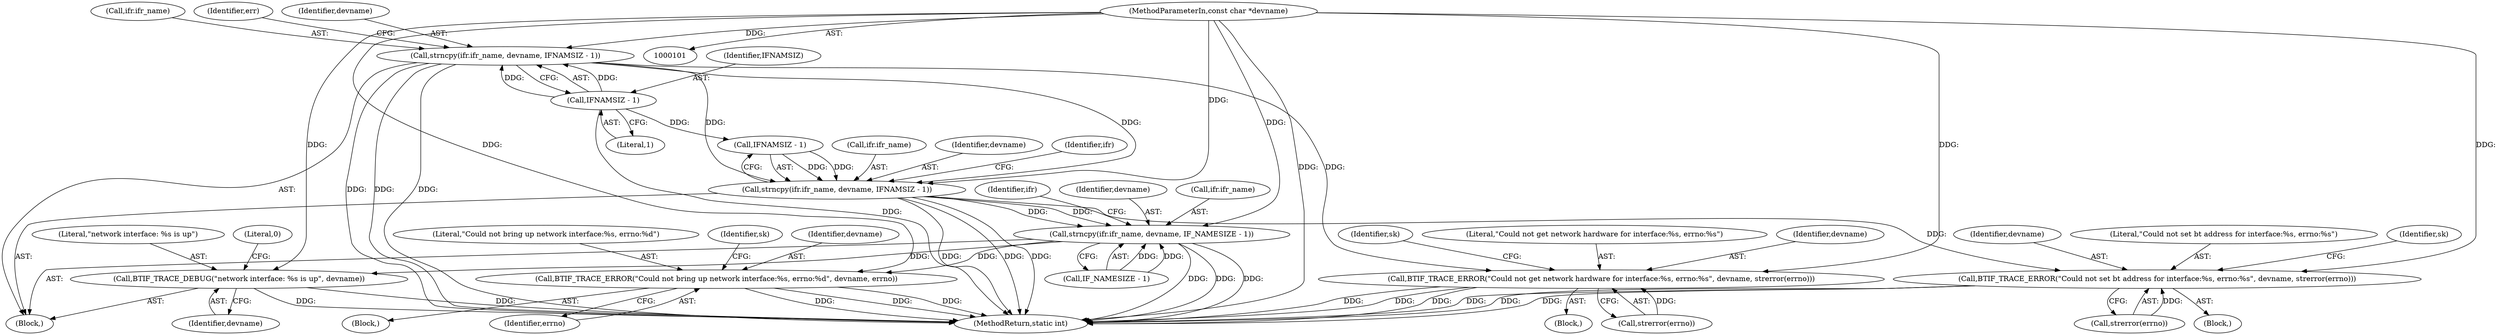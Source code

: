 digraph "0_Android_472271b153c5dc53c28beac55480a8d8434b2d5c_26@API" {
"1000127" [label="(Call,strncpy(ifr.ifr_name, devname, IFNAMSIZ - 1))"];
"1000102" [label="(MethodParameterIn,const char *devname)"];
"1000132" [label="(Call,IFNAMSIZ - 1)"];
"1000147" [label="(Call,BTIF_TRACE_ERROR(\"Could not get network hardware for interface:%s, errno:%s\", devname, strerror(errno)))"];
"1000157" [label="(Call,strncpy(ifr.ifr_name, devname, IFNAMSIZ - 1))"];
"1000211" [label="(Call,BTIF_TRACE_ERROR(\"Could not set bt address for interface:%s, errno:%s\", devname, strerror(errno)))"];
"1000227" [label="(Call,strncpy(ifr.ifr_name, devname, IF_NAMESIZE - 1))"];
"1000259" [label="(Call,BTIF_TRACE_ERROR(\"Could not bring up network interface:%s, errno:%d\", devname, errno))"];
"1000270" [label="(Call,BTIF_TRACE_DEBUG(\"network interface: %s is up\", devname))"];
"1000162" [label="(Call,IFNAMSIZ - 1)"];
"1000262" [label="(Identifier,errno)"];
"1000261" [label="(Identifier,devname)"];
"1000153" [label="(Identifier,sk)"];
"1000148" [label="(Literal,\"Could not get network hardware for interface:%s, errno:%s\")"];
"1000271" [label="(Literal,\"network interface: %s is up\")"];
"1000237" [label="(Identifier,ifr)"];
"1000146" [label="(Block,)"];
"1000150" [label="(Call,strerror(errno))"];
"1000213" [label="(Identifier,devname)"];
"1000149" [label="(Identifier,devname)"];
"1000127" [label="(Call,strncpy(ifr.ifr_name, devname, IFNAMSIZ - 1))"];
"1000212" [label="(Literal,\"Could not set bt address for interface:%s, errno:%s\")"];
"1000210" [label="(Block,)"];
"1000131" [label="(Identifier,devname)"];
"1000217" [label="(Identifier,sk)"];
"1000270" [label="(Call,BTIF_TRACE_DEBUG(\"network interface: %s is up\", devname))"];
"1000157" [label="(Call,strncpy(ifr.ifr_name, devname, IFNAMSIZ - 1))"];
"1000102" [label="(MethodParameterIn,const char *devname)"];
"1000158" [label="(Call,ifr.ifr_name)"];
"1000232" [label="(Call,IF_NAMESIZE - 1)"];
"1000275" [label="(MethodReturn,static int)"];
"1000260" [label="(Literal,\"Could not bring up network interface:%s, errno:%d\")"];
"1000161" [label="(Identifier,devname)"];
"1000264" [label="(Identifier,sk)"];
"1000128" [label="(Call,ifr.ifr_name)"];
"1000231" [label="(Identifier,devname)"];
"1000214" [label="(Call,strerror(errno))"];
"1000134" [label="(Literal,1)"];
"1000274" [label="(Literal,0)"];
"1000228" [label="(Call,ifr.ifr_name)"];
"1000227" [label="(Call,strncpy(ifr.ifr_name, devname, IF_NAMESIZE - 1))"];
"1000258" [label="(Block,)"];
"1000211" [label="(Call,BTIF_TRACE_ERROR(\"Could not set bt address for interface:%s, errno:%s\", devname, strerror(errno)))"];
"1000136" [label="(Identifier,err)"];
"1000147" [label="(Call,BTIF_TRACE_ERROR(\"Could not get network hardware for interface:%s, errno:%s\", devname, strerror(errno)))"];
"1000272" [label="(Identifier,devname)"];
"1000133" [label="(Identifier,IFNAMSIZ)"];
"1000104" [label="(Block,)"];
"1000168" [label="(Identifier,ifr)"];
"1000132" [label="(Call,IFNAMSIZ - 1)"];
"1000259" [label="(Call,BTIF_TRACE_ERROR(\"Could not bring up network interface:%s, errno:%d\", devname, errno))"];
"1000127" -> "1000104"  [label="AST: "];
"1000127" -> "1000132"  [label="CFG: "];
"1000128" -> "1000127"  [label="AST: "];
"1000131" -> "1000127"  [label="AST: "];
"1000132" -> "1000127"  [label="AST: "];
"1000136" -> "1000127"  [label="CFG: "];
"1000127" -> "1000275"  [label="DDG: "];
"1000127" -> "1000275"  [label="DDG: "];
"1000127" -> "1000275"  [label="DDG: "];
"1000102" -> "1000127"  [label="DDG: "];
"1000132" -> "1000127"  [label="DDG: "];
"1000132" -> "1000127"  [label="DDG: "];
"1000127" -> "1000147"  [label="DDG: "];
"1000127" -> "1000157"  [label="DDG: "];
"1000127" -> "1000157"  [label="DDG: "];
"1000102" -> "1000101"  [label="AST: "];
"1000102" -> "1000275"  [label="DDG: "];
"1000102" -> "1000147"  [label="DDG: "];
"1000102" -> "1000157"  [label="DDG: "];
"1000102" -> "1000211"  [label="DDG: "];
"1000102" -> "1000227"  [label="DDG: "];
"1000102" -> "1000259"  [label="DDG: "];
"1000102" -> "1000270"  [label="DDG: "];
"1000132" -> "1000134"  [label="CFG: "];
"1000133" -> "1000132"  [label="AST: "];
"1000134" -> "1000132"  [label="AST: "];
"1000132" -> "1000275"  [label="DDG: "];
"1000132" -> "1000162"  [label="DDG: "];
"1000147" -> "1000146"  [label="AST: "];
"1000147" -> "1000150"  [label="CFG: "];
"1000148" -> "1000147"  [label="AST: "];
"1000149" -> "1000147"  [label="AST: "];
"1000150" -> "1000147"  [label="AST: "];
"1000153" -> "1000147"  [label="CFG: "];
"1000147" -> "1000275"  [label="DDG: "];
"1000147" -> "1000275"  [label="DDG: "];
"1000147" -> "1000275"  [label="DDG: "];
"1000150" -> "1000147"  [label="DDG: "];
"1000157" -> "1000104"  [label="AST: "];
"1000157" -> "1000162"  [label="CFG: "];
"1000158" -> "1000157"  [label="AST: "];
"1000161" -> "1000157"  [label="AST: "];
"1000162" -> "1000157"  [label="AST: "];
"1000168" -> "1000157"  [label="CFG: "];
"1000157" -> "1000275"  [label="DDG: "];
"1000157" -> "1000275"  [label="DDG: "];
"1000157" -> "1000275"  [label="DDG: "];
"1000162" -> "1000157"  [label="DDG: "];
"1000162" -> "1000157"  [label="DDG: "];
"1000157" -> "1000211"  [label="DDG: "];
"1000157" -> "1000227"  [label="DDG: "];
"1000157" -> "1000227"  [label="DDG: "];
"1000211" -> "1000210"  [label="AST: "];
"1000211" -> "1000214"  [label="CFG: "];
"1000212" -> "1000211"  [label="AST: "];
"1000213" -> "1000211"  [label="AST: "];
"1000214" -> "1000211"  [label="AST: "];
"1000217" -> "1000211"  [label="CFG: "];
"1000211" -> "1000275"  [label="DDG: "];
"1000211" -> "1000275"  [label="DDG: "];
"1000211" -> "1000275"  [label="DDG: "];
"1000214" -> "1000211"  [label="DDG: "];
"1000227" -> "1000104"  [label="AST: "];
"1000227" -> "1000232"  [label="CFG: "];
"1000228" -> "1000227"  [label="AST: "];
"1000231" -> "1000227"  [label="AST: "];
"1000232" -> "1000227"  [label="AST: "];
"1000237" -> "1000227"  [label="CFG: "];
"1000227" -> "1000275"  [label="DDG: "];
"1000227" -> "1000275"  [label="DDG: "];
"1000227" -> "1000275"  [label="DDG: "];
"1000232" -> "1000227"  [label="DDG: "];
"1000232" -> "1000227"  [label="DDG: "];
"1000227" -> "1000259"  [label="DDG: "];
"1000227" -> "1000270"  [label="DDG: "];
"1000259" -> "1000258"  [label="AST: "];
"1000259" -> "1000262"  [label="CFG: "];
"1000260" -> "1000259"  [label="AST: "];
"1000261" -> "1000259"  [label="AST: "];
"1000262" -> "1000259"  [label="AST: "];
"1000264" -> "1000259"  [label="CFG: "];
"1000259" -> "1000275"  [label="DDG: "];
"1000259" -> "1000275"  [label="DDG: "];
"1000259" -> "1000275"  [label="DDG: "];
"1000270" -> "1000104"  [label="AST: "];
"1000270" -> "1000272"  [label="CFG: "];
"1000271" -> "1000270"  [label="AST: "];
"1000272" -> "1000270"  [label="AST: "];
"1000274" -> "1000270"  [label="CFG: "];
"1000270" -> "1000275"  [label="DDG: "];
"1000270" -> "1000275"  [label="DDG: "];
}
